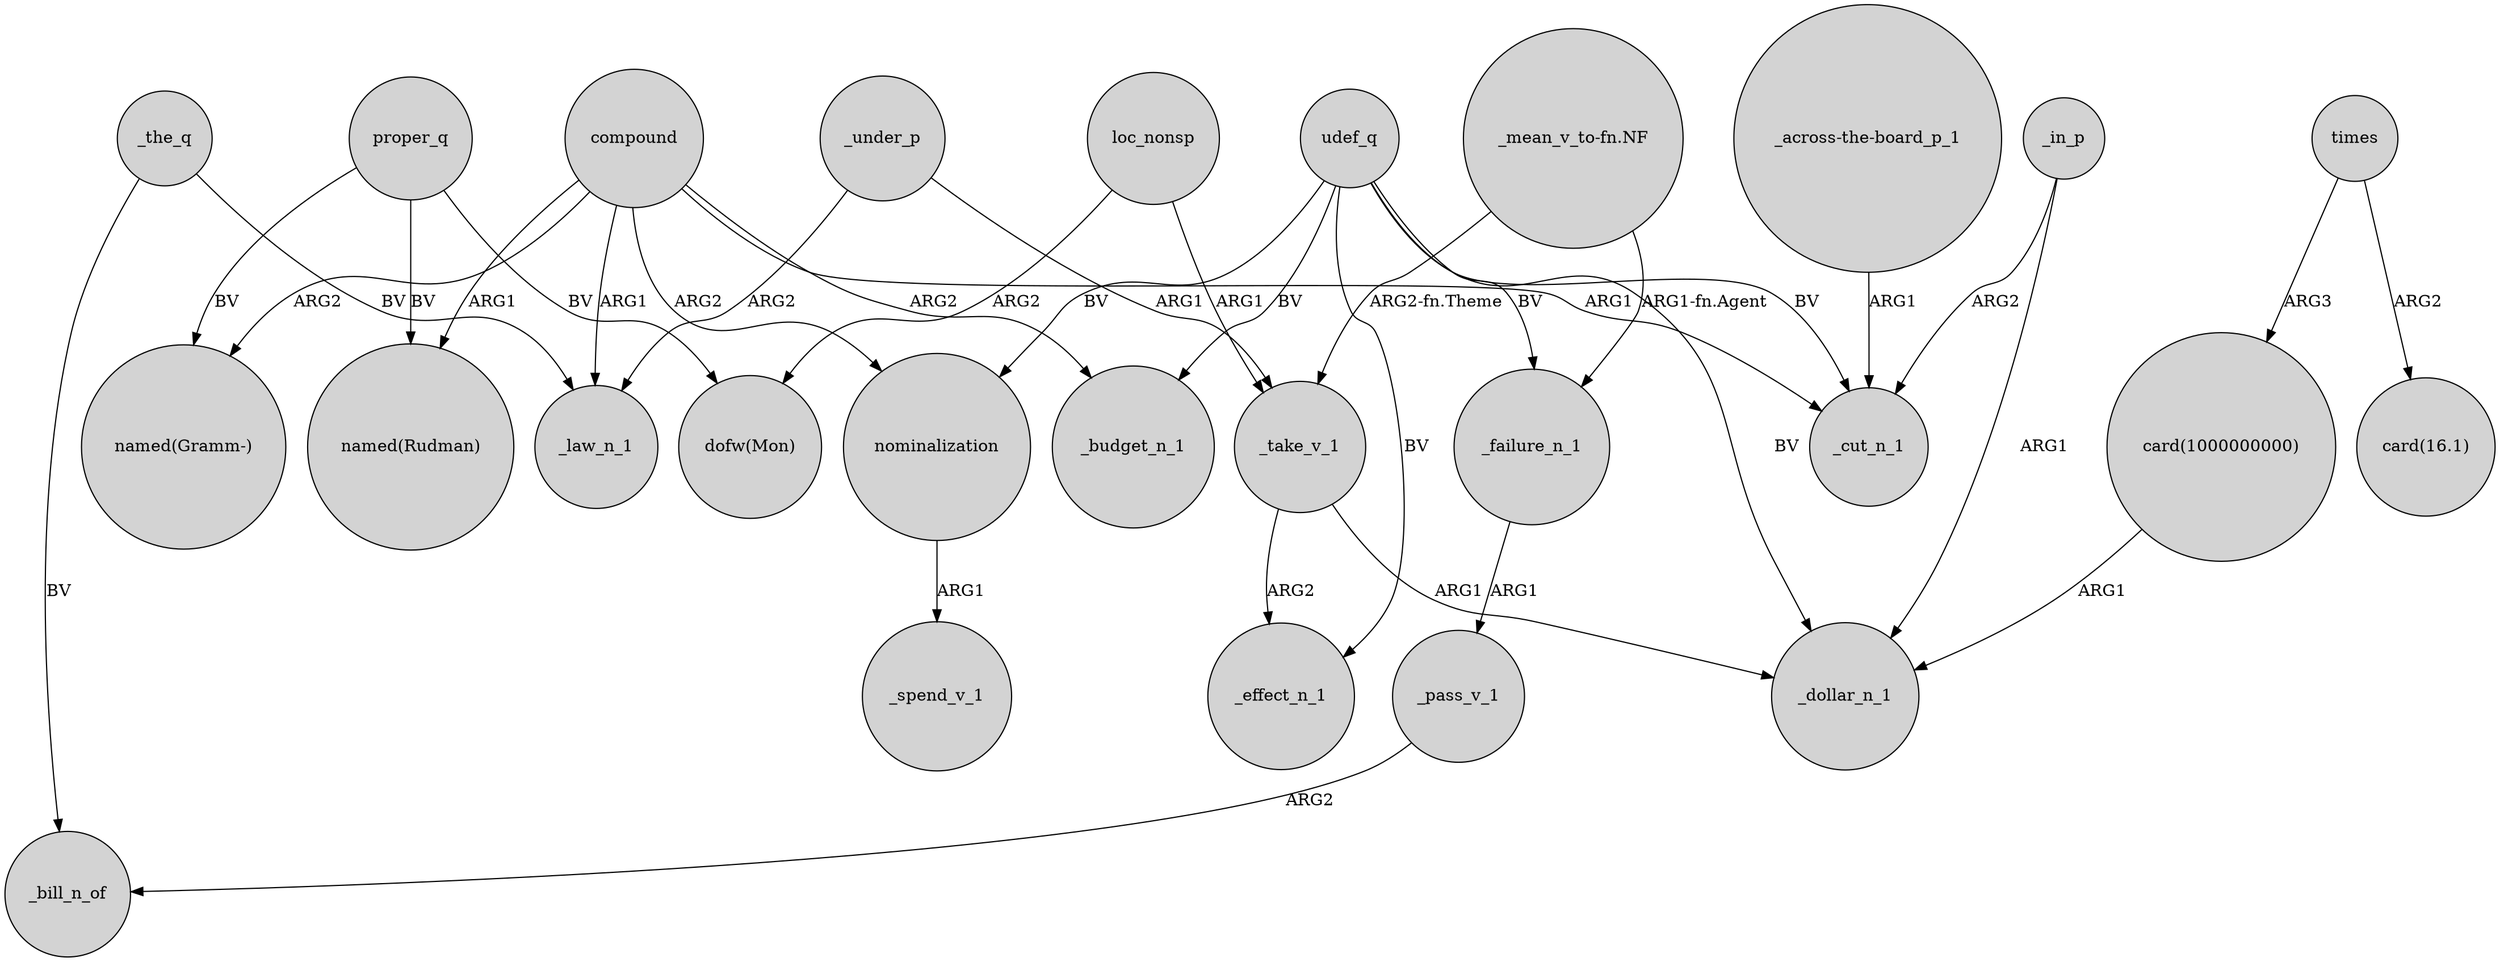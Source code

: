 digraph {
	node [shape=circle style=filled]
	_pass_v_1 -> _bill_n_of [label=ARG2]
	_the_q -> _bill_n_of [label=BV]
	proper_q -> "named(Rudman)" [label=BV]
	"_mean_v_to-fn.NF" -> _take_v_1 [label="ARG2-fn.Theme"]
	nominalization -> _spend_v_1 [label=ARG1]
	"_across-the-board_p_1" -> _cut_n_1 [label=ARG1]
	compound -> "named(Rudman)" [label=ARG1]
	compound -> nominalization [label=ARG2]
	udef_q -> _effect_n_1 [label=BV]
	compound -> _budget_n_1 [label=ARG2]
	_in_p -> _cut_n_1 [label=ARG2]
	times -> "card(1000000000)" [label=ARG3]
	compound -> _cut_n_1 [label=ARG1]
	_take_v_1 -> _dollar_n_1 [label=ARG1]
	udef_q -> _failure_n_1 [label=BV]
	proper_q -> "dofw(Mon)" [label=BV]
	_the_q -> _law_n_1 [label=BV]
	udef_q -> _cut_n_1 [label=BV]
	_under_p -> _take_v_1 [label=ARG1]
	compound -> "named(Gramm-)" [label=ARG2]
	udef_q -> _budget_n_1 [label=BV]
	udef_q -> nominalization [label=BV]
	_take_v_1 -> _effect_n_1 [label=ARG2]
	loc_nonsp -> "dofw(Mon)" [label=ARG2]
	proper_q -> "named(Gramm-)" [label=BV]
	_in_p -> _dollar_n_1 [label=ARG1]
	_failure_n_1 -> _pass_v_1 [label=ARG1]
	loc_nonsp -> _take_v_1 [label=ARG1]
	compound -> _law_n_1 [label=ARG1]
	"card(1000000000)" -> _dollar_n_1 [label=ARG1]
	times -> "card(16.1)" [label=ARG2]
	udef_q -> _dollar_n_1 [label=BV]
	_under_p -> _law_n_1 [label=ARG2]
	"_mean_v_to-fn.NF" -> _failure_n_1 [label="ARG1-fn.Agent"]
}
